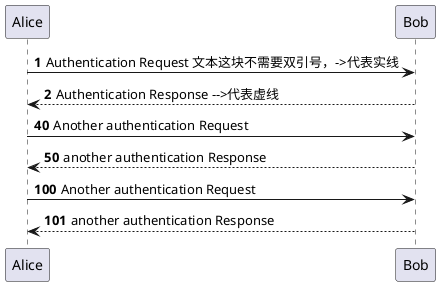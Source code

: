 
在下面的图中，Alice和Bob是参与者
你可以用->来绘制参与者之间传递的消息， 而不必显式地声明参与者。
你也可以使用 --> 绘制一个虚线箭头。
另外，你还能用 <- 和 <--，这不影响绘图，但可以提高可读性。 注意：仅适用于时序图，对于其它示意图，规则是不同的。



@startuml
' 这是一行注释
'这也是一行注释，空格是可以没有的
'关键字 autonumber 用于自动对消息编号。如果不加这个关键字，消息前面没有1234这样的序号
autonumber
Alice -> Bob: Authentication Request 文本这块不需要双引号，->代表实线
Bob --> Alice: Authentication Response -->代表虚线

autonumber 40 10
'autonumber //start// //increment// 可以同时指定编号的初始值和每次增加的值。
Alice -> Bob: Another authentication Request
Alice <-- Bob: another authentication Response

autonumber 100
'语句 autonumber //start// 用于指定编号的初始值
Alice -> Bob: Another authentication Request
Alice <-- Bob: another authentication Response
@enduml
